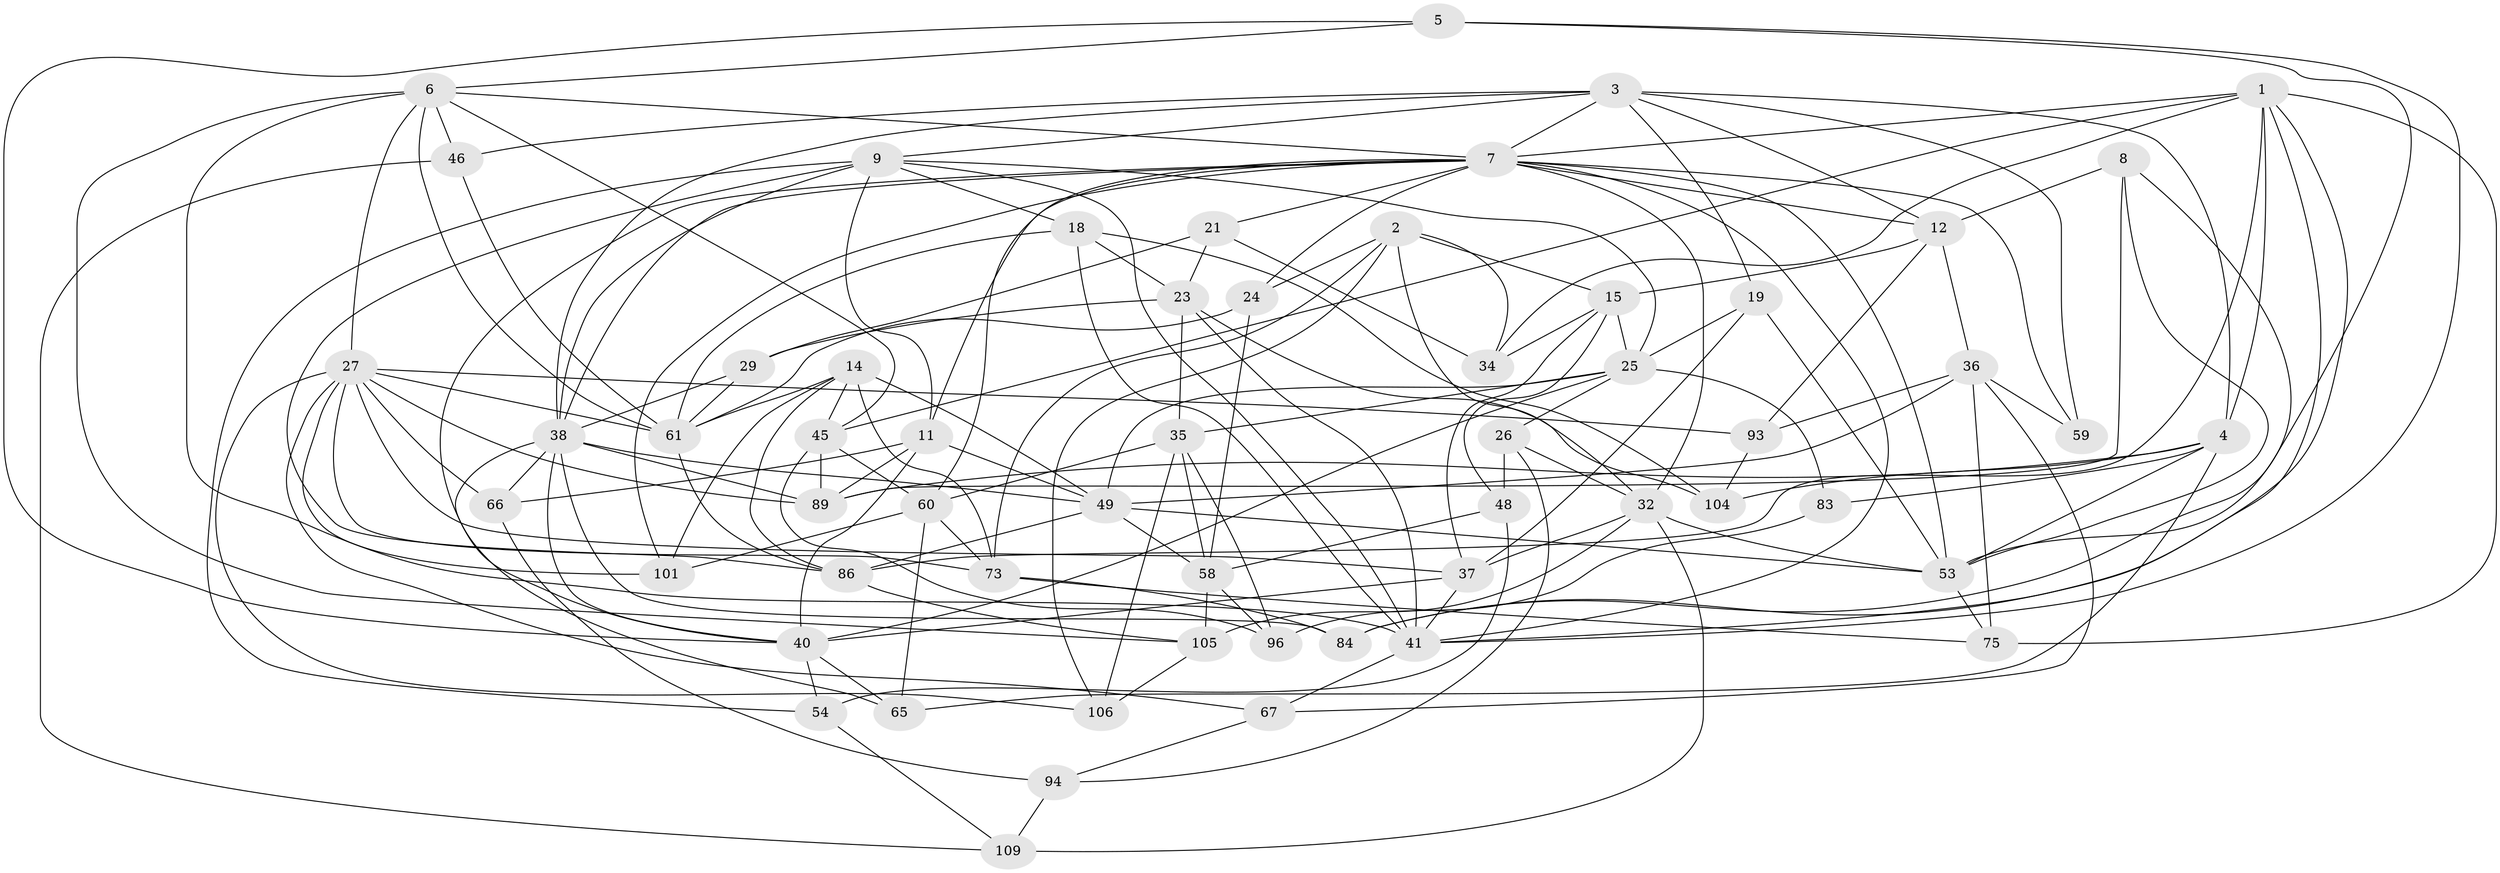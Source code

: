 // original degree distribution, {4: 1.0}
// Generated by graph-tools (version 1.1) at 2025/16/03/09/25 04:16:33]
// undirected, 57 vertices, 164 edges
graph export_dot {
graph [start="1"]
  node [color=gray90,style=filled];
  1 [super="+79+31"];
  2 [super="+10"];
  3 [super="+98+92"];
  4 [super="+71+42"];
  5;
  6 [super="+20+64"];
  7 [super="+13+28+17"];
  8;
  9 [super="+102+91"];
  11 [super="+56"];
  12 [super="+115+114"];
  14 [super="+16"];
  15 [super="+108"];
  18 [super="+85"];
  19;
  21;
  23 [super="+87"];
  24;
  25 [super="+43+57"];
  26;
  27 [super="+30+33"];
  29;
  32 [super="+76"];
  34;
  35 [super="+70"];
  36 [super="+113"];
  37 [super="+47"];
  38 [super="+72+62+78"];
  40 [super="+44+68"];
  41 [super="+50+63"];
  45 [super="+95"];
  46;
  48;
  49 [super="+52"];
  53 [super="+110"];
  54;
  58 [super="+81"];
  59;
  60 [super="+69"];
  61 [super="+82"];
  65;
  66;
  67;
  73 [super="+88"];
  75;
  83;
  84;
  86 [super="+107"];
  89 [super="+100"];
  93 [super="+103"];
  94;
  96;
  101;
  104;
  105 [super="+112"];
  106;
  109;
  1 -- 34;
  1 -- 41;
  1 -- 45;
  1 -- 7;
  1 -- 86;
  1 -- 75;
  1 -- 4;
  1 -- 84;
  2 -- 106;
  2 -- 15;
  2 -- 24;
  2 -- 73;
  2 -- 34;
  2 -- 32;
  3 -- 19;
  3 -- 59;
  3 -- 38;
  3 -- 46;
  3 -- 7;
  3 -- 9;
  3 -- 12;
  3 -- 4;
  4 -- 104;
  4 -- 65;
  4 -- 89;
  4 -- 83 [weight=2];
  4 -- 53;
  5 -- 40;
  5 -- 6;
  5 -- 53;
  5 -- 41;
  6 -- 27;
  6 -- 7;
  6 -- 105;
  6 -- 46;
  6 -- 45;
  6 -- 41;
  6 -- 61;
  7 -- 24;
  7 -- 32;
  7 -- 101;
  7 -- 12;
  7 -- 21;
  7 -- 60;
  7 -- 41;
  7 -- 40;
  7 -- 59 [weight=2];
  7 -- 53;
  7 -- 11;
  7 -- 38;
  8 -- 89;
  8 -- 84;
  8 -- 12;
  8 -- 53;
  9 -- 54;
  9 -- 11;
  9 -- 18;
  9 -- 38;
  9 -- 86;
  9 -- 25;
  9 -- 41;
  11 -- 49;
  11 -- 40;
  11 -- 89;
  11 -- 66;
  12 -- 93 [weight=3];
  12 -- 15;
  12 -- 36;
  14 -- 49;
  14 -- 86;
  14 -- 45;
  14 -- 73;
  14 -- 61;
  14 -- 101;
  15 -- 34;
  15 -- 25;
  15 -- 48;
  15 -- 37;
  18 -- 41 [weight=2];
  18 -- 104;
  18 -- 23;
  18 -- 61;
  19 -- 25;
  19 -- 53;
  19 -- 37;
  21 -- 29;
  21 -- 23;
  21 -- 34;
  23 -- 104;
  23 -- 35;
  23 -- 29;
  23 -- 41;
  24 -- 58;
  24 -- 61;
  25 -- 83;
  25 -- 35;
  25 -- 40;
  25 -- 26;
  25 -- 49;
  26 -- 48;
  26 -- 32;
  26 -- 94;
  27 -- 66;
  27 -- 101;
  27 -- 106;
  27 -- 93;
  27 -- 73;
  27 -- 89;
  27 -- 67;
  27 -- 61;
  27 -- 37;
  29 -- 61;
  29 -- 38;
  32 -- 105 [weight=2];
  32 -- 37;
  32 -- 53;
  32 -- 109;
  35 -- 106;
  35 -- 58;
  35 -- 96;
  35 -- 60;
  36 -- 67;
  36 -- 49;
  36 -- 93;
  36 -- 59;
  36 -- 75;
  37 -- 40;
  37 -- 41;
  38 -- 65;
  38 -- 66;
  38 -- 84;
  38 -- 49;
  38 -- 40;
  38 -- 89;
  40 -- 54;
  40 -- 65;
  41 -- 67;
  45 -- 89;
  45 -- 96;
  45 -- 60;
  46 -- 109;
  46 -- 61;
  48 -- 54;
  48 -- 58;
  49 -- 86;
  49 -- 58;
  49 -- 53;
  53 -- 75;
  54 -- 109;
  58 -- 96;
  58 -- 105;
  60 -- 101;
  60 -- 73;
  60 -- 65;
  61 -- 86;
  66 -- 94;
  67 -- 94;
  73 -- 84;
  73 -- 75;
  83 -- 96;
  86 -- 105;
  93 -- 104;
  94 -- 109;
  105 -- 106;
}
